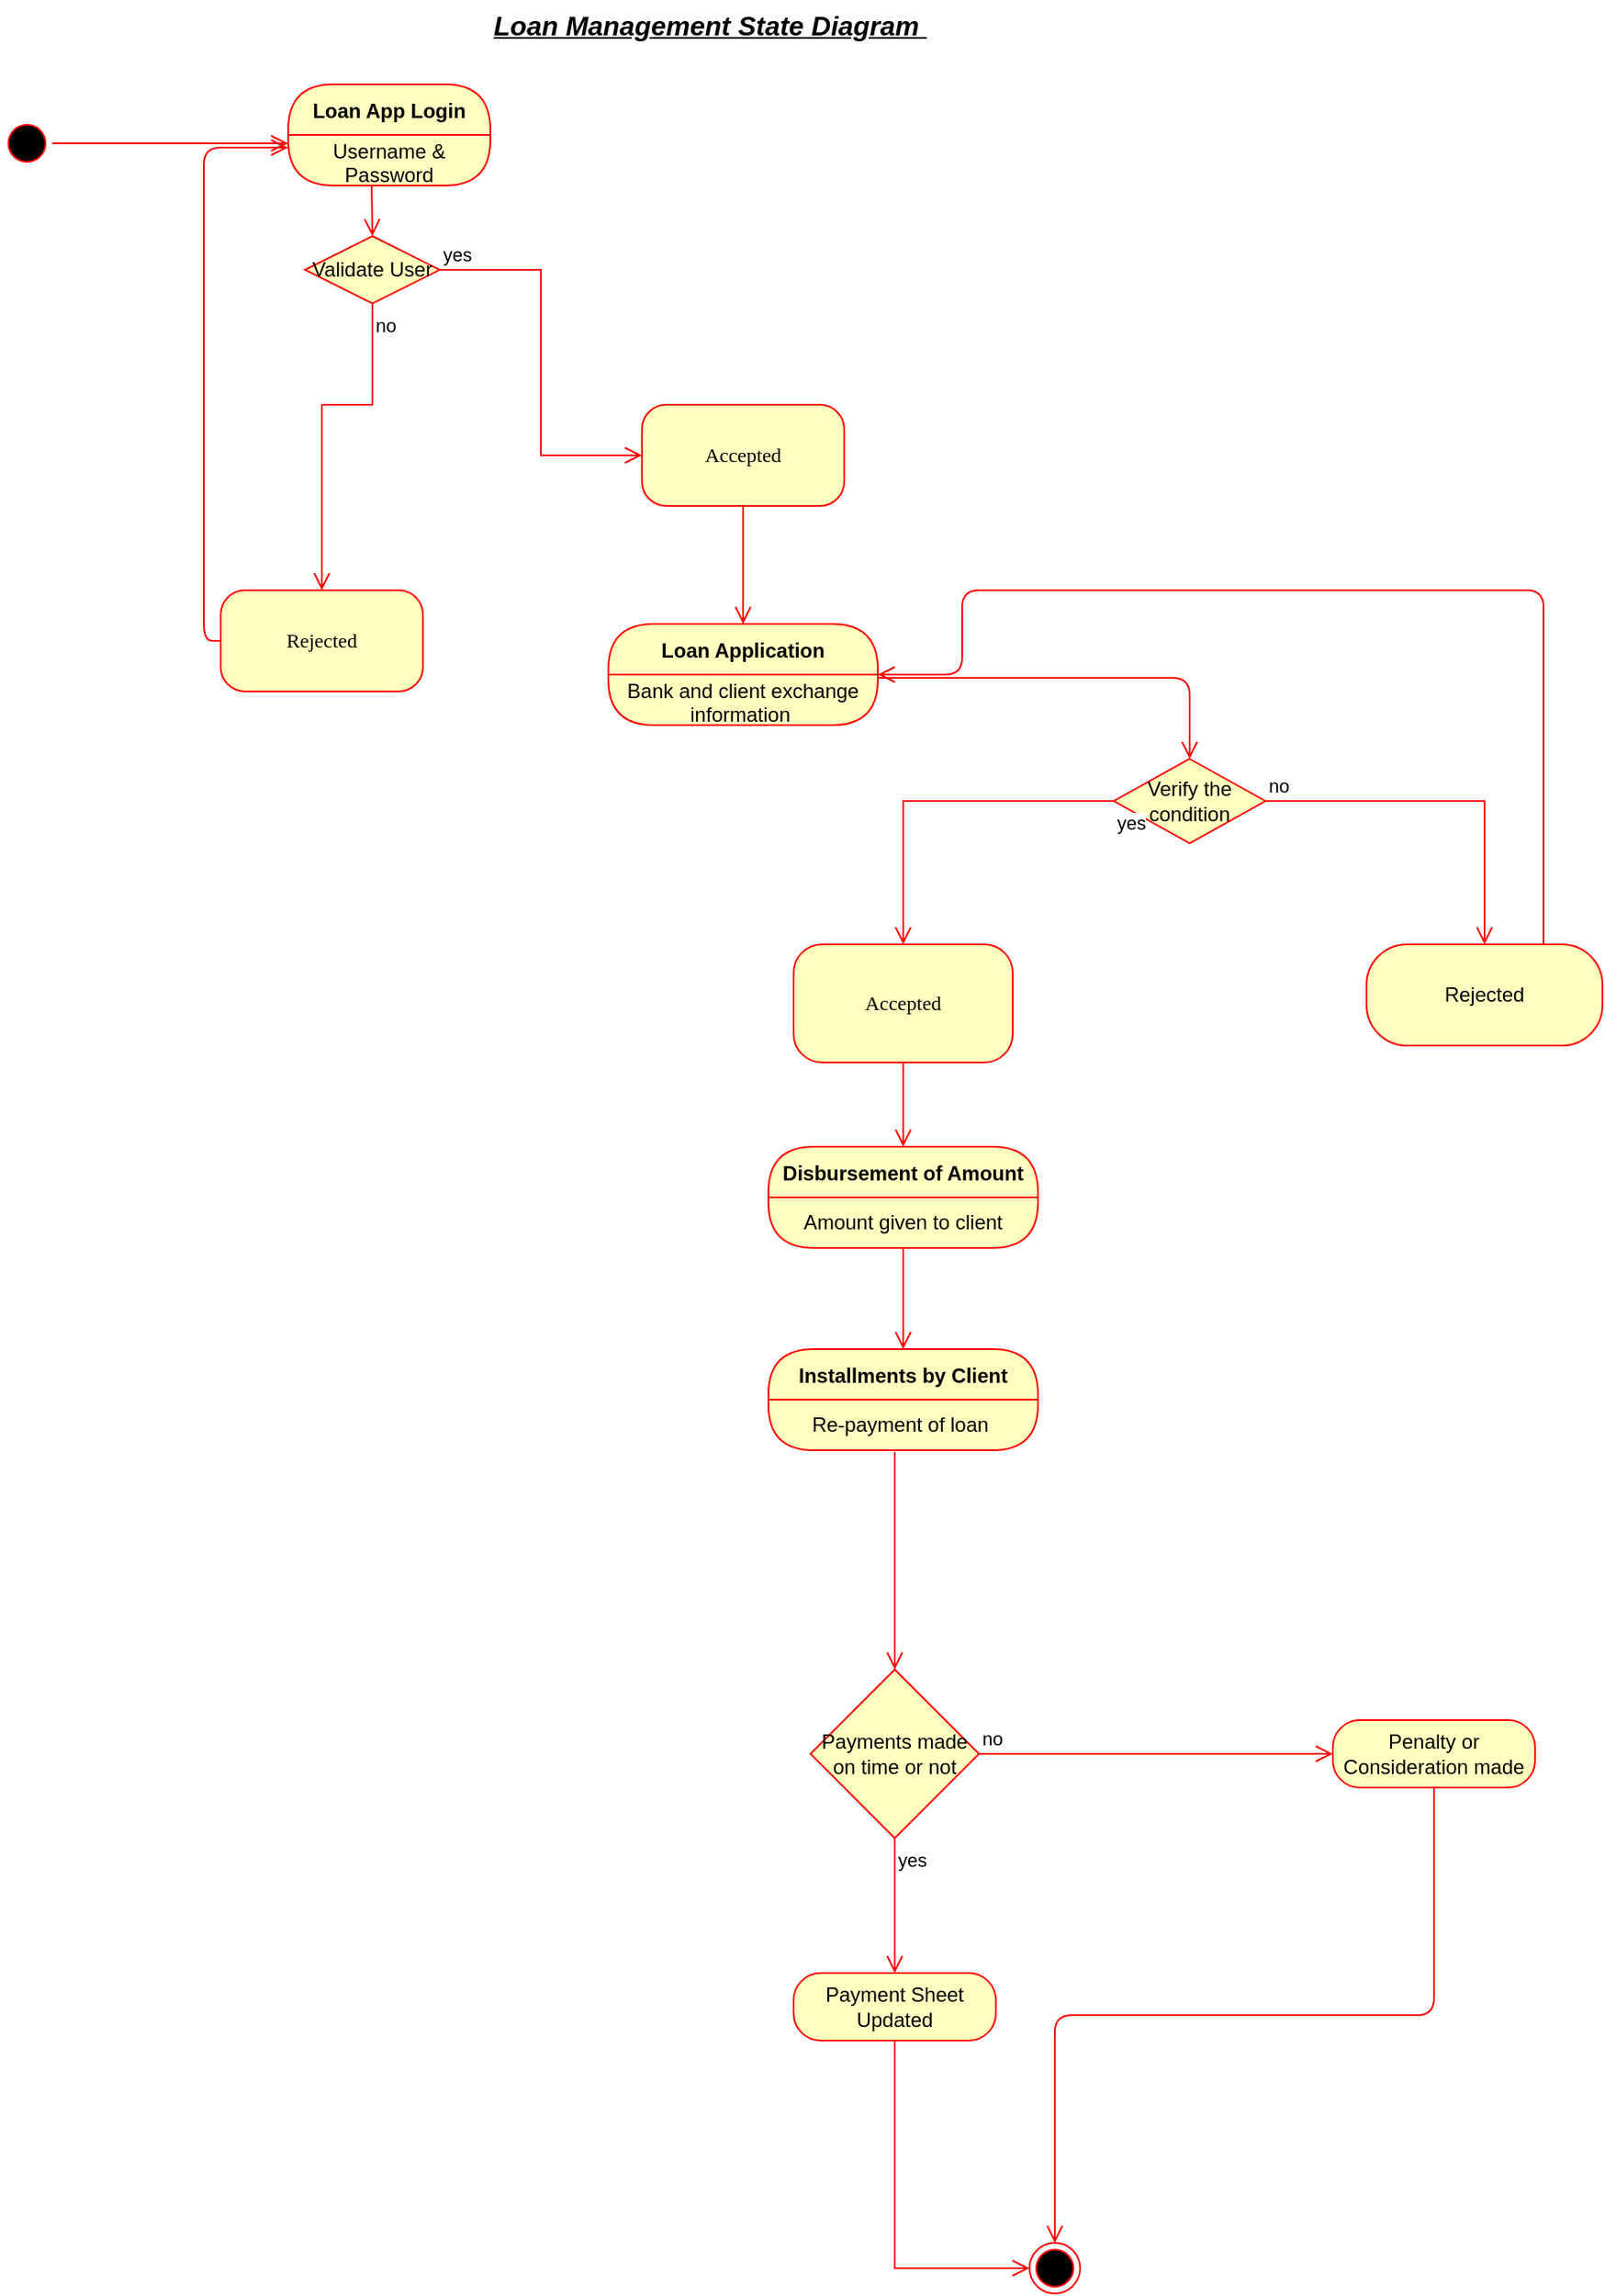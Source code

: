 <mxfile version="22.0.8" type="google">
  <diagram name="Page-1" id="58cdce13-f638-feb5-8d6f-7d28b1aa9fa0">
    <mxGraphModel dx="1050" dy="1384" grid="1" gridSize="10" guides="1" tooltips="1" connect="1" arrows="1" fold="1" page="1" pageScale="1" pageWidth="1100" pageHeight="850" background="none" math="0" shadow="0">
      <root>
        <mxCell id="0" />
        <mxCell id="1" parent="0" />
        <mxCell id="382b91b5511bd0f7-1" value="" style="ellipse;html=1;shape=startState;fillColor=#000000;strokeColor=#ff0000;rounded=1;shadow=0;comic=0;labelBackgroundColor=none;fontFamily=Verdana;fontSize=12;fontColor=#000000;align=center;direction=south;" parent="1" vertex="1">
          <mxGeometry x="70" y="30" width="30" height="30" as="geometry" />
        </mxCell>
        <mxCell id="382b91b5511bd0f7-5" value="Rejected" style="rounded=1;whiteSpace=wrap;html=1;arcSize=24;fillColor=#ffffc0;strokeColor=#ff0000;shadow=0;comic=0;labelBackgroundColor=none;fontFamily=Verdana;fontSize=12;fontColor=#000000;align=center;" parent="1" vertex="1">
          <mxGeometry x="200" y="310" width="120" height="60" as="geometry" />
        </mxCell>
        <mxCell id="3cde6dad864a17aa-3" style="edgeStyle=orthogonalEdgeStyle;html=1;exitX=0.5;exitY=1;labelBackgroundColor=none;endArrow=open;endSize=8;strokeColor=#ff0000;fontFamily=Verdana;fontSize=12;align=left;exitDx=0;exitDy=0;" parent="1" source="31BGSDcScPi9Ji0QLudV-40" target="31BGSDcScPi9Ji0QLudV-43" edge="1">
          <mxGeometry relative="1" as="geometry">
            <mxPoint x="1060" y="1260" as="sourcePoint" />
            <mxPoint x="740" y="1310" as="targetPoint" />
          </mxGeometry>
        </mxCell>
        <mxCell id="382b91b5511bd0f7-7" value="Accepted" style="rounded=1;whiteSpace=wrap;html=1;arcSize=24;fillColor=#ffffc0;strokeColor=#ff0000;shadow=0;comic=0;labelBackgroundColor=none;fontFamily=Verdana;fontSize=12;fontColor=#000000;align=center;" parent="1" vertex="1">
          <mxGeometry x="450" y="200" width="120" height="60" as="geometry" />
        </mxCell>
        <mxCell id="3cde6dad864a17aa-4" style="edgeStyle=orthogonalEdgeStyle;html=1;labelBackgroundColor=none;endArrow=open;endSize=8;strokeColor=#ff0000;fontFamily=Verdana;fontSize=12;align=left;entryX=1;entryY=0;entryDx=0;entryDy=0;exitX=0.75;exitY=0;exitDx=0;exitDy=0;" parent="1" source="31BGSDcScPi9Ji0QLudV-26" target="31BGSDcScPi9Ji0QLudV-15" edge="1">
          <mxGeometry relative="1" as="geometry">
            <Array as="points">
              <mxPoint x="985" y="310" />
              <mxPoint x="640" y="310" />
              <mxPoint x="640" y="360" />
            </Array>
            <mxPoint x="970" y="230" as="sourcePoint" />
            <mxPoint x="640" y="150" as="targetPoint" />
          </mxGeometry>
        </mxCell>
        <mxCell id="382b91b5511bd0f7-9" value="Accepted" style="rounded=1;whiteSpace=wrap;html=1;arcSize=24;fillColor=#ffffc0;strokeColor=#ff0000;shadow=0;comic=0;labelBackgroundColor=none;fontFamily=Verdana;fontSize=12;fontColor=#000000;align=center;" parent="1" vertex="1">
          <mxGeometry x="540" y="520" width="130" height="70" as="geometry" />
        </mxCell>
        <mxCell id="3cde6dad864a17aa-5" style="edgeStyle=elbowEdgeStyle;html=1;labelBackgroundColor=none;endArrow=open;endSize=8;strokeColor=#ff0000;fontFamily=Verdana;fontSize=12;align=left;entryX=0.5;entryY=0;entryDx=0;entryDy=0;" parent="1" target="31BGSDcScPi9Ji0QLudV-33" edge="1">
          <mxGeometry relative="1" as="geometry">
            <mxPoint x="289.5" y="65" as="sourcePoint" />
            <mxPoint x="290" y="175" as="targetPoint" />
          </mxGeometry>
        </mxCell>
        <mxCell id="2a3bc250acf0617d-9" style="edgeStyle=orthogonalEdgeStyle;html=1;labelBackgroundColor=none;endArrow=open;endSize=8;strokeColor=#ff0000;fontFamily=Verdana;fontSize=12;align=left;" parent="1" source="382b91b5511bd0f7-1" edge="1">
          <mxGeometry relative="1" as="geometry">
            <mxPoint x="240" y="45" as="targetPoint" />
          </mxGeometry>
        </mxCell>
        <mxCell id="2a3bc250acf0617d-11" style="edgeStyle=orthogonalEdgeStyle;html=1;labelBackgroundColor=none;endArrow=open;endSize=8;strokeColor=#ff0000;fontFamily=Verdana;fontSize=12;align=left;exitX=0.5;exitY=1;entryX=0.5;entryY=0;entryDx=0;entryDy=0;" parent="1" source="382b91b5511bd0f7-7" edge="1">
          <mxGeometry relative="1" as="geometry">
            <mxPoint x="520" y="300" as="sourcePoint" />
            <Array as="points">
              <mxPoint x="510" y="280" />
              <mxPoint x="510" y="280" />
            </Array>
            <mxPoint x="510" y="330" as="targetPoint" />
          </mxGeometry>
        </mxCell>
        <mxCell id="2a3bc250acf0617d-12" style="edgeStyle=orthogonalEdgeStyle;html=1;exitX=0;exitY=0.5;labelBackgroundColor=none;endArrow=open;endSize=8;strokeColor=#ff0000;fontFamily=Verdana;fontSize=12;align=left;exitDx=0;exitDy=0;entryX=0;entryY=0.25;entryDx=0;entryDy=0;" parent="1" source="382b91b5511bd0f7-5" target="31BGSDcScPi9Ji0QLudV-2" edge="1">
          <mxGeometry relative="1" as="geometry">
            <mxPoint x="270" y="180" as="targetPoint" />
          </mxGeometry>
        </mxCell>
        <mxCell id="2a3bc250acf0617d-13" style="edgeStyle=orthogonalEdgeStyle;html=1;labelBackgroundColor=none;endArrow=open;endSize=8;strokeColor=#ff0000;fontFamily=Verdana;fontSize=12;align=left;exitX=0.96;exitY=0.067;exitDx=0;exitDy=0;exitPerimeter=0;" parent="1" source="31BGSDcScPi9Ji0QLudV-15" target="31BGSDcScPi9Ji0QLudV-21" edge="1">
          <mxGeometry relative="1" as="geometry">
            <mxPoint x="600" y="350" as="sourcePoint" />
            <mxPoint x="760" y="350" as="targetPoint" />
          </mxGeometry>
        </mxCell>
        <mxCell id="3cde6dad864a17aa-6" style="edgeStyle=elbowEdgeStyle;html=1;labelBackgroundColor=none;endArrow=open;endSize=8;strokeColor=#ff0000;fontFamily=Verdana;fontSize=12;align=left;entryX=0.5;entryY=0;entryDx=0;entryDy=0;" parent="1" target="31BGSDcScPi9Ji0QLudV-37" edge="1">
          <mxGeometry relative="1" as="geometry">
            <mxPoint x="600" y="821" as="sourcePoint" />
            <mxPoint x="600" y="940" as="targetPoint" />
            <Array as="points">
              <mxPoint x="600" y="870" />
            </Array>
          </mxGeometry>
        </mxCell>
        <mxCell id="3cde6dad864a17aa-8" style="edgeStyle=elbowEdgeStyle;html=1;labelBackgroundColor=none;endArrow=open;endSize=8;strokeColor=#ff0000;fontFamily=Verdana;fontSize=12;align=left;entryX=0.5;entryY=0;entryDx=0;entryDy=0;exitX=0.5;exitY=1;exitDx=0;exitDy=0;" parent="1" source="382b91b5511bd0f7-9" target="31BGSDcScPi9Ji0QLudV-28" edge="1">
          <mxGeometry relative="1" as="geometry">
            <mxPoint x="270" y="370" as="sourcePoint" />
            <mxPoint x="350" y="390" as="targetPoint" />
          </mxGeometry>
        </mxCell>
        <mxCell id="31BGSDcScPi9Ji0QLudV-1" value="Loan App Login" style="swimlane;fontStyle=1;align=center;verticalAlign=middle;childLayout=stackLayout;horizontal=1;startSize=30;horizontalStack=0;resizeParent=0;resizeLast=1;container=0;fontColor=#000000;collapsible=0;rounded=1;arcSize=30;strokeColor=#ff0000;fillColor=#ffffc0;swimlaneFillColor=#ffffc0;dropTarget=0;" vertex="1" parent="1">
          <mxGeometry x="240" y="10" width="120" height="60" as="geometry" />
        </mxCell>
        <mxCell id="31BGSDcScPi9Ji0QLudV-2" value="Username &amp;amp; Password" style="text;html=1;strokeColor=none;fillColor=none;align=center;verticalAlign=middle;spacingLeft=4;spacingRight=4;whiteSpace=wrap;overflow=hidden;rotatable=0;fontColor=#000000;" vertex="1" parent="31BGSDcScPi9Ji0QLudV-1">
          <mxGeometry y="30" width="120" height="30" as="geometry" />
        </mxCell>
        <mxCell id="31BGSDcScPi9Ji0QLudV-14" value="Loan Application" style="swimlane;fontStyle=1;align=center;verticalAlign=middle;childLayout=stackLayout;horizontal=1;startSize=30;horizontalStack=0;resizeParent=0;resizeLast=1;container=0;fontColor=#000000;collapsible=0;rounded=1;arcSize=30;strokeColor=#ff0000;fillColor=#ffffc0;swimlaneFillColor=#ffffc0;dropTarget=0;" vertex="1" parent="1">
          <mxGeometry x="430" y="330" width="160" height="60" as="geometry" />
        </mxCell>
        <mxCell id="31BGSDcScPi9Ji0QLudV-15" value="Bank and client exchange information&amp;nbsp;" style="text;html=1;strokeColor=none;fillColor=none;align=center;verticalAlign=middle;spacingLeft=4;spacingRight=4;whiteSpace=wrap;overflow=hidden;rotatable=0;fontColor=#000000;" vertex="1" parent="31BGSDcScPi9Ji0QLudV-14">
          <mxGeometry y="30" width="160" height="30" as="geometry" />
        </mxCell>
        <mxCell id="31BGSDcScPi9Ji0QLudV-21" value="Verify the condition" style="rhombus;whiteSpace=wrap;html=1;fontColor=#000000;fillColor=#ffffc0;strokeColor=#ff0000;" vertex="1" parent="1">
          <mxGeometry x="730" y="410" width="90" height="50" as="geometry" />
        </mxCell>
        <mxCell id="31BGSDcScPi9Ji0QLudV-22" value="no" style="edgeStyle=orthogonalEdgeStyle;html=1;align=left;verticalAlign=bottom;endArrow=open;endSize=8;strokeColor=#ff0000;rounded=0;entryX=0.5;entryY=0;entryDx=0;entryDy=0;" edge="1" source="31BGSDcScPi9Ji0QLudV-21" parent="1" target="31BGSDcScPi9Ji0QLudV-26">
          <mxGeometry x="-1" relative="1" as="geometry">
            <mxPoint x="970" y="440" as="targetPoint" />
          </mxGeometry>
        </mxCell>
        <mxCell id="31BGSDcScPi9Ji0QLudV-23" value="yes" style="edgeStyle=orthogonalEdgeStyle;html=1;align=left;verticalAlign=top;endArrow=open;endSize=8;strokeColor=#ff0000;rounded=0;" edge="1" source="31BGSDcScPi9Ji0QLudV-21" parent="1" target="382b91b5511bd0f7-9">
          <mxGeometry x="-1" relative="1" as="geometry">
            <mxPoint x="540" y="440" as="targetPoint" />
          </mxGeometry>
        </mxCell>
        <mxCell id="31BGSDcScPi9Ji0QLudV-26" value="Rejected" style="rounded=1;whiteSpace=wrap;html=1;arcSize=40;fontColor=#000000;fillColor=#ffffc0;strokeColor=#ff0000;" vertex="1" parent="1">
          <mxGeometry x="880" y="520" width="140" height="60" as="geometry" />
        </mxCell>
        <mxCell id="31BGSDcScPi9Ji0QLudV-28" value="Disbursement of Amount" style="swimlane;fontStyle=1;align=center;verticalAlign=middle;childLayout=stackLayout;horizontal=1;startSize=30;horizontalStack=0;resizeParent=0;resizeLast=1;container=0;fontColor=#000000;collapsible=0;rounded=1;arcSize=30;strokeColor=#ff0000;fillColor=#ffffc0;swimlaneFillColor=#ffffc0;dropTarget=0;" vertex="1" parent="1">
          <mxGeometry x="525" y="640" width="160" height="60" as="geometry" />
        </mxCell>
        <mxCell id="31BGSDcScPi9Ji0QLudV-29" value="Amount given to client" style="text;html=1;strokeColor=none;fillColor=none;align=center;verticalAlign=middle;spacingLeft=4;spacingRight=4;whiteSpace=wrap;overflow=hidden;rotatable=0;fontColor=#000000;" vertex="1" parent="31BGSDcScPi9Ji0QLudV-28">
          <mxGeometry y="30" width="160" height="30" as="geometry" />
        </mxCell>
        <mxCell id="31BGSDcScPi9Ji0QLudV-30" value="" style="edgeStyle=orthogonalEdgeStyle;html=1;verticalAlign=bottom;endArrow=open;endSize=8;strokeColor=#ff0000;rounded=0;" edge="1" source="31BGSDcScPi9Ji0QLudV-28" parent="1">
          <mxGeometry relative="1" as="geometry">
            <mxPoint x="605" y="760" as="targetPoint" />
          </mxGeometry>
        </mxCell>
        <mxCell id="31BGSDcScPi9Ji0QLudV-31" value="Installments by Client" style="swimlane;fontStyle=1;align=center;verticalAlign=middle;childLayout=stackLayout;horizontal=1;startSize=30;horizontalStack=0;resizeParent=0;resizeLast=1;container=0;fontColor=#000000;collapsible=0;rounded=1;arcSize=30;strokeColor=#ff0000;fillColor=#ffffc0;swimlaneFillColor=#ffffc0;dropTarget=0;" vertex="1" parent="1">
          <mxGeometry x="525" y="760" width="160" height="60" as="geometry" />
        </mxCell>
        <mxCell id="31BGSDcScPi9Ji0QLudV-32" value="Re-payment of loan&amp;nbsp;" style="text;html=1;strokeColor=none;fillColor=none;align=center;verticalAlign=middle;spacingLeft=4;spacingRight=4;whiteSpace=wrap;overflow=hidden;rotatable=0;fontColor=#000000;" vertex="1" parent="31BGSDcScPi9Ji0QLudV-31">
          <mxGeometry y="30" width="160" height="30" as="geometry" />
        </mxCell>
        <mxCell id="31BGSDcScPi9Ji0QLudV-33" value="Validate User" style="rhombus;whiteSpace=wrap;html=1;fontColor=#000000;fillColor=#ffffc0;strokeColor=#ff0000;" vertex="1" parent="1">
          <mxGeometry x="250" y="100" width="80" height="40" as="geometry" />
        </mxCell>
        <mxCell id="31BGSDcScPi9Ji0QLudV-34" value="yes" style="edgeStyle=orthogonalEdgeStyle;html=1;align=left;verticalAlign=bottom;endArrow=open;endSize=8;strokeColor=#ff0000;rounded=0;entryX=0;entryY=0.5;entryDx=0;entryDy=0;" edge="1" source="31BGSDcScPi9Ji0QLudV-33" parent="1" target="382b91b5511bd0f7-7">
          <mxGeometry x="-1" relative="1" as="geometry">
            <mxPoint x="450" y="120" as="targetPoint" />
          </mxGeometry>
        </mxCell>
        <mxCell id="31BGSDcScPi9Ji0QLudV-35" value="no" style="edgeStyle=orthogonalEdgeStyle;html=1;align=left;verticalAlign=top;endArrow=open;endSize=8;strokeColor=#ff0000;rounded=0;entryX=0.5;entryY=0;entryDx=0;entryDy=0;" edge="1" source="31BGSDcScPi9Ji0QLudV-33" parent="1" target="382b91b5511bd0f7-5">
          <mxGeometry x="-1" relative="1" as="geometry">
            <mxPoint x="310" y="200" as="targetPoint" />
            <Array as="points">
              <mxPoint x="290" y="200" />
              <mxPoint x="260" y="200" />
            </Array>
          </mxGeometry>
        </mxCell>
        <mxCell id="31BGSDcScPi9Ji0QLudV-37" value="Payments made on time or not" style="rhombus;whiteSpace=wrap;html=1;fontColor=#000000;fillColor=#ffffc0;strokeColor=#ff0000;" vertex="1" parent="1">
          <mxGeometry x="550" y="950" width="100" height="100" as="geometry" />
        </mxCell>
        <mxCell id="31BGSDcScPi9Ji0QLudV-38" value="no" style="edgeStyle=orthogonalEdgeStyle;html=1;align=left;verticalAlign=bottom;endArrow=open;endSize=8;strokeColor=#ff0000;rounded=0;" edge="1" source="31BGSDcScPi9Ji0QLudV-37" parent="1" target="31BGSDcScPi9Ji0QLudV-40">
          <mxGeometry x="-1" relative="1" as="geometry">
            <mxPoint x="760" y="1000" as="targetPoint" />
          </mxGeometry>
        </mxCell>
        <mxCell id="31BGSDcScPi9Ji0QLudV-39" value="yes" style="edgeStyle=orthogonalEdgeStyle;html=1;align=left;verticalAlign=top;endArrow=open;endSize=8;strokeColor=#ff0000;rounded=0;" edge="1" source="31BGSDcScPi9Ji0QLudV-37" parent="1">
          <mxGeometry x="-1" relative="1" as="geometry">
            <mxPoint x="600" y="1130" as="targetPoint" />
          </mxGeometry>
        </mxCell>
        <mxCell id="31BGSDcScPi9Ji0QLudV-40" value="Penalty or Consideration made" style="rounded=1;whiteSpace=wrap;html=1;arcSize=40;fontColor=#000000;fillColor=#ffffc0;strokeColor=#ff0000;" vertex="1" parent="1">
          <mxGeometry x="860" y="980" width="120" height="40" as="geometry" />
        </mxCell>
        <mxCell id="31BGSDcScPi9Ji0QLudV-41" value="Payment Sheet Updated" style="rounded=1;whiteSpace=wrap;html=1;arcSize=40;fontColor=#000000;fillColor=#ffffc0;strokeColor=#ff0000;" vertex="1" parent="1">
          <mxGeometry x="540" y="1130" width="120" height="40" as="geometry" />
        </mxCell>
        <mxCell id="31BGSDcScPi9Ji0QLudV-42" value="" style="edgeStyle=orthogonalEdgeStyle;html=1;verticalAlign=bottom;endArrow=open;endSize=8;strokeColor=#ff0000;rounded=0;entryX=0;entryY=0.5;entryDx=0;entryDy=0;exitX=0.5;exitY=1;exitDx=0;exitDy=0;" edge="1" source="31BGSDcScPi9Ji0QLudV-41" parent="1" target="31BGSDcScPi9Ji0QLudV-43">
          <mxGeometry relative="1" as="geometry">
            <mxPoint x="600" y="1230" as="targetPoint" />
          </mxGeometry>
        </mxCell>
        <mxCell id="31BGSDcScPi9Ji0QLudV-43" value="" style="ellipse;html=1;shape=endState;fillColor=#000000;strokeColor=#ff0000;" vertex="1" parent="1">
          <mxGeometry x="680" y="1290" width="30" height="30" as="geometry" />
        </mxCell>
        <mxCell id="31BGSDcScPi9Ji0QLudV-44" value="Loan Management State Diagram&amp;nbsp;" style="text;html=1;align=center;verticalAlign=middle;resizable=0;points=[];autosize=1;strokeColor=none;fillColor=none;fontStyle=7;fontSize=16;" vertex="1" parent="1">
          <mxGeometry x="350" y="-40" width="280" height="30" as="geometry" />
        </mxCell>
      </root>
    </mxGraphModel>
  </diagram>
</mxfile>
